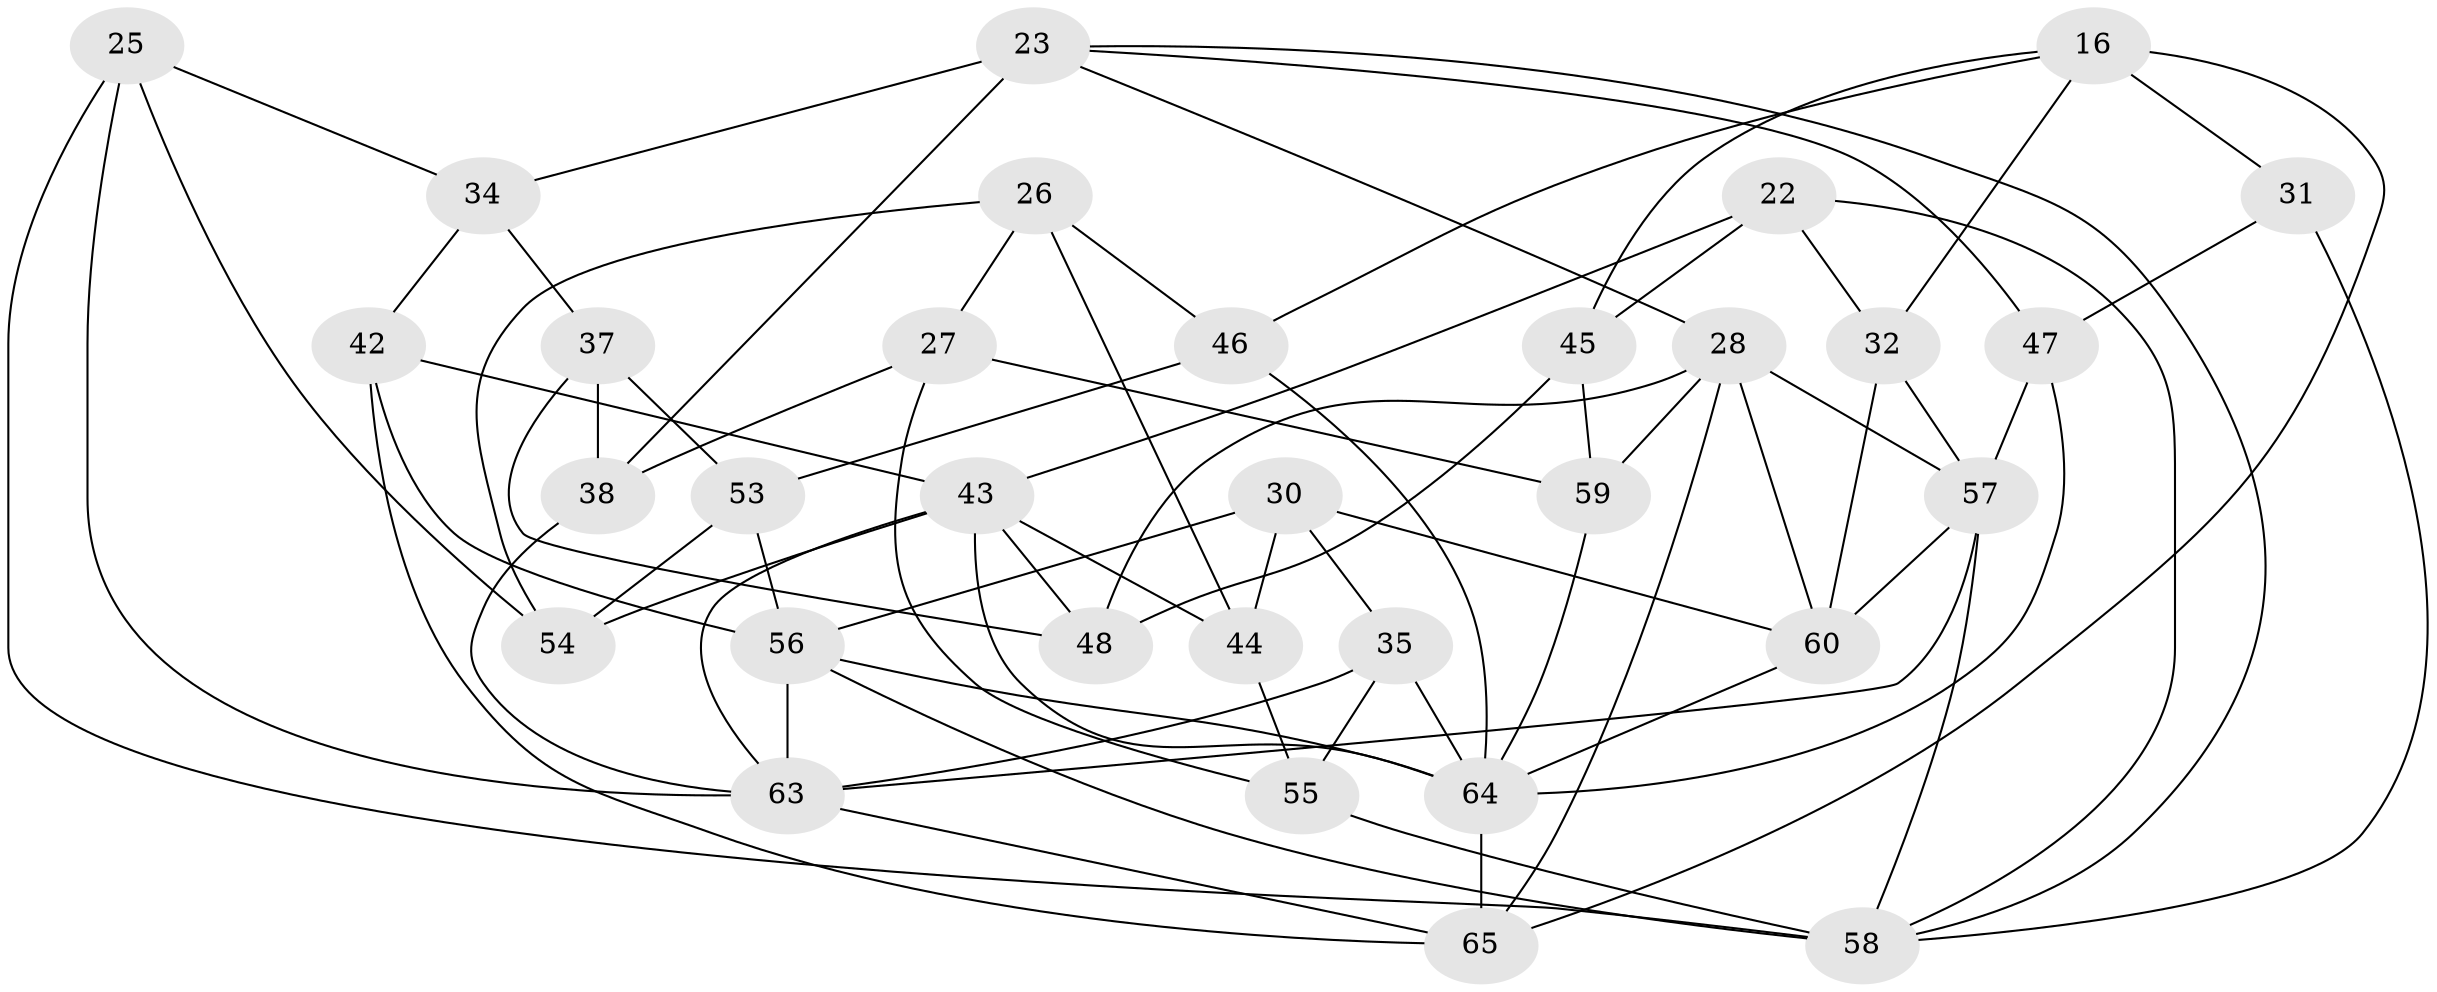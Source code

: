 // original degree distribution, {4: 1.0}
// Generated by graph-tools (version 1.1) at 2025/02/03/04/25 22:02:07]
// undirected, 32 vertices, 75 edges
graph export_dot {
graph [start="1"]
  node [color=gray90,style=filled];
  16 [super="+10"];
  22;
  23 [super="+20"];
  25 [super="+2"];
  26;
  27;
  28 [super="+5+19"];
  30;
  31;
  32;
  34 [super="+33"];
  35;
  37;
  38;
  42 [super="+18"];
  43 [super="+40+41"];
  44;
  45;
  46;
  47;
  48;
  53;
  54;
  55;
  56 [super="+29+51"];
  57 [super="+24"];
  58 [super="+7+39"];
  59 [super="+49"];
  60 [super="+12"];
  63 [super="+36+14+52"];
  64 [super="+9+21+61"];
  65 [super="+8+62"];
  16 -- 45;
  16 -- 31 [weight=2];
  16 -- 46;
  16 -- 32;
  16 -- 65;
  22 -- 45;
  22 -- 32;
  22 -- 58;
  22 -- 43;
  23 -- 34 [weight=2];
  23 -- 47;
  23 -- 38;
  23 -- 58;
  23 -- 28;
  25 -- 54;
  25 -- 34 [weight=2];
  25 -- 58 [weight=2];
  25 -- 63;
  26 -- 46;
  26 -- 54;
  26 -- 27;
  26 -- 44;
  27 -- 59;
  27 -- 38;
  27 -- 55;
  28 -- 48;
  28 -- 60;
  28 -- 65 [weight=2];
  28 -- 59;
  28 -- 57 [weight=2];
  30 -- 44;
  30 -- 35;
  30 -- 60;
  30 -- 56;
  31 -- 47;
  31 -- 58;
  32 -- 57;
  32 -- 60;
  34 -- 37;
  34 -- 42;
  35 -- 55;
  35 -- 63;
  35 -- 64;
  37 -- 38;
  37 -- 53;
  37 -- 48;
  38 -- 63;
  42 -- 43 [weight=2];
  42 -- 56 [weight=2];
  42 -- 65;
  43 -- 48;
  43 -- 64 [weight=2];
  43 -- 54;
  43 -- 44;
  43 -- 63 [weight=2];
  44 -- 55;
  45 -- 48;
  45 -- 59;
  46 -- 53;
  46 -- 64;
  47 -- 57;
  47 -- 64;
  53 -- 54;
  53 -- 56;
  55 -- 58;
  56 -- 64 [weight=4];
  56 -- 58;
  56 -- 63 [weight=3];
  57 -- 63 [weight=2];
  57 -- 58;
  57 -- 60;
  59 -- 64 [weight=3];
  60 -- 64 [weight=2];
  63 -- 65 [weight=2];
  64 -- 65 [weight=2];
}
